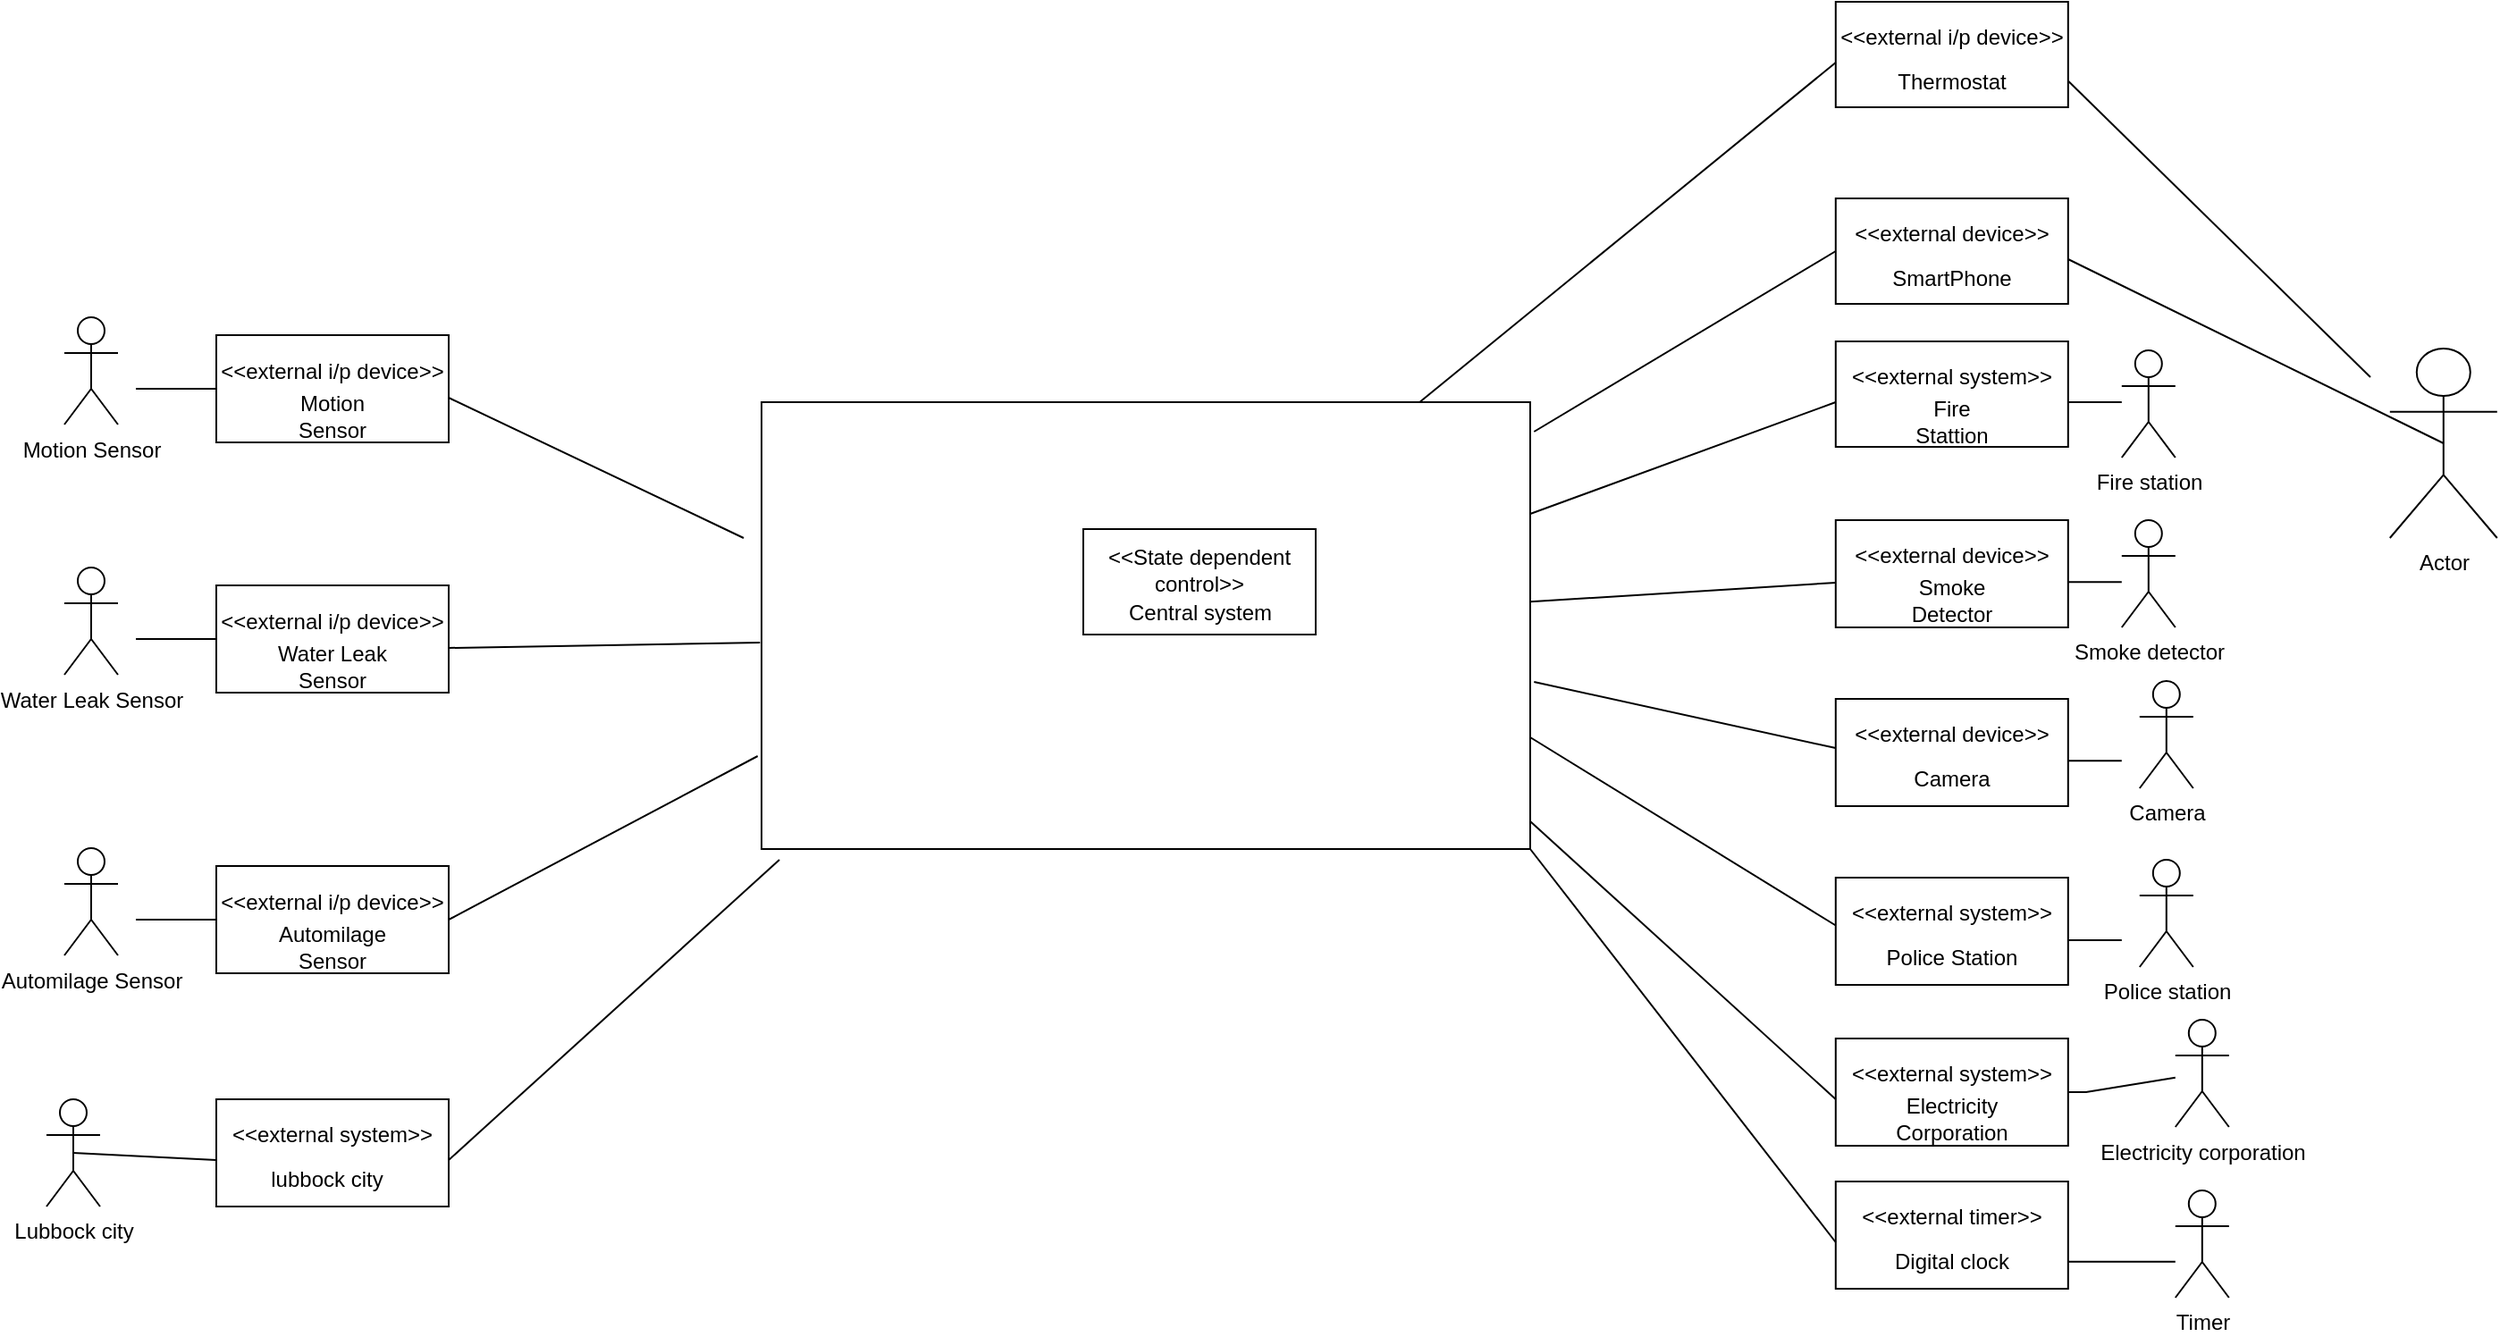 <mxfile version="17.4.0" type="github">
  <diagram id="queUSnzOFaTcNsG4NoB8" name="Page-1">
    <mxGraphModel dx="2049" dy="1721" grid="1" gridSize="10" guides="1" tooltips="1" connect="1" arrows="1" fold="1" page="1" pageScale="1" pageWidth="850" pageHeight="1100" math="0" shadow="0">
      <root>
        <mxCell id="0" />
        <mxCell id="1" parent="0" />
        <mxCell id="kgD6vg8KvZ7phLuvpiB6-6" value="Motion Sensor" style="shape=umlActor;verticalLabelPosition=bottom;verticalAlign=top;html=1;outlineConnect=0;" parent="1" vertex="1">
          <mxGeometry x="-230" y="96.5" width="30" height="60" as="geometry" />
        </mxCell>
        <mxCell id="kgD6vg8KvZ7phLuvpiB6-7" value="" style="endArrow=none;html=1;rounded=0;" parent="1" target="kgD6vg8KvZ7phLuvpiB6-8" edge="1">
          <mxGeometry width="50" height="50" relative="1" as="geometry">
            <mxPoint x="-190" y="136.5" as="sourcePoint" />
            <mxPoint x="-130" y="136.5" as="targetPoint" />
          </mxGeometry>
        </mxCell>
        <mxCell id="kgD6vg8KvZ7phLuvpiB6-8" value="" style="rounded=0;whiteSpace=wrap;html=1;" parent="1" vertex="1">
          <mxGeometry x="-145" y="106.5" width="130" height="60" as="geometry" />
        </mxCell>
        <mxCell id="kgD6vg8KvZ7phLuvpiB6-9" value="&amp;lt;&amp;lt;external i/p device&amp;gt;&amp;gt;" style="text;html=1;strokeColor=none;fillColor=none;align=center;verticalAlign=middle;whiteSpace=wrap;rounded=0;" parent="1" vertex="1">
          <mxGeometry x="-145" y="111.5" width="130" height="30" as="geometry" />
        </mxCell>
        <mxCell id="kgD6vg8KvZ7phLuvpiB6-10" value="Motion Sensor" style="text;html=1;strokeColor=none;fillColor=none;align=center;verticalAlign=middle;whiteSpace=wrap;rounded=0;" parent="1" vertex="1">
          <mxGeometry x="-110" y="136.5" width="60" height="30" as="geometry" />
        </mxCell>
        <mxCell id="kgD6vg8KvZ7phLuvpiB6-16" value="Water Leak Sensor" style="shape=umlActor;verticalLabelPosition=bottom;verticalAlign=top;html=1;outlineConnect=0;" parent="1" vertex="1">
          <mxGeometry x="-230" y="236.5" width="30" height="60" as="geometry" />
        </mxCell>
        <mxCell id="kgD6vg8KvZ7phLuvpiB6-17" value="" style="endArrow=none;html=1;rounded=0;" parent="1" target="kgD6vg8KvZ7phLuvpiB6-18" edge="1">
          <mxGeometry width="50" height="50" relative="1" as="geometry">
            <mxPoint x="-190" y="276.5" as="sourcePoint" />
            <mxPoint x="-130" y="276.5" as="targetPoint" />
          </mxGeometry>
        </mxCell>
        <mxCell id="kgD6vg8KvZ7phLuvpiB6-18" value="" style="rounded=0;whiteSpace=wrap;html=1;" parent="1" vertex="1">
          <mxGeometry x="-145" y="246.5" width="130" height="60" as="geometry" />
        </mxCell>
        <mxCell id="kgD6vg8KvZ7phLuvpiB6-19" value="&amp;lt;&amp;lt;external i/p device&amp;gt;&amp;gt;" style="text;html=1;strokeColor=none;fillColor=none;align=center;verticalAlign=middle;whiteSpace=wrap;rounded=0;" parent="1" vertex="1">
          <mxGeometry x="-145" y="251.5" width="130" height="30" as="geometry" />
        </mxCell>
        <mxCell id="kgD6vg8KvZ7phLuvpiB6-20" value="Water Leak Sensor" style="text;html=1;strokeColor=none;fillColor=none;align=center;verticalAlign=middle;whiteSpace=wrap;rounded=0;" parent="1" vertex="1">
          <mxGeometry x="-120" y="276.5" width="80" height="30" as="geometry" />
        </mxCell>
        <mxCell id="kgD6vg8KvZ7phLuvpiB6-21" value="Automilage Sensor" style="shape=umlActor;verticalLabelPosition=bottom;verticalAlign=top;html=1;outlineConnect=0;" parent="1" vertex="1">
          <mxGeometry x="-230" y="393.5" width="30" height="60" as="geometry" />
        </mxCell>
        <mxCell id="kgD6vg8KvZ7phLuvpiB6-22" value="" style="endArrow=none;html=1;rounded=0;" parent="1" target="kgD6vg8KvZ7phLuvpiB6-23" edge="1">
          <mxGeometry width="50" height="50" relative="1" as="geometry">
            <mxPoint x="-190" y="433.5" as="sourcePoint" />
            <mxPoint x="-130" y="433.5" as="targetPoint" />
          </mxGeometry>
        </mxCell>
        <mxCell id="kgD6vg8KvZ7phLuvpiB6-23" value="" style="rounded=0;whiteSpace=wrap;html=1;" parent="1" vertex="1">
          <mxGeometry x="-145" y="403.5" width="130" height="60" as="geometry" />
        </mxCell>
        <mxCell id="kgD6vg8KvZ7phLuvpiB6-24" value="&amp;lt;&amp;lt;external i/p device&amp;gt;&amp;gt;" style="text;html=1;strokeColor=none;fillColor=none;align=center;verticalAlign=middle;whiteSpace=wrap;rounded=0;" parent="1" vertex="1">
          <mxGeometry x="-145" y="408.5" width="130" height="30" as="geometry" />
        </mxCell>
        <mxCell id="kgD6vg8KvZ7phLuvpiB6-25" value="Automilage Sensor" style="text;html=1;strokeColor=none;fillColor=none;align=center;verticalAlign=middle;whiteSpace=wrap;rounded=0;" parent="1" vertex="1">
          <mxGeometry x="-120" y="433.5" width="80" height="30" as="geometry" />
        </mxCell>
        <mxCell id="kgD6vg8KvZ7phLuvpiB6-448" value="" style="rounded=0;whiteSpace=wrap;html=1;" parent="1" vertex="1">
          <mxGeometry x="160" y="144" width="430" height="250" as="geometry" />
        </mxCell>
        <mxCell id="kgD6vg8KvZ7phLuvpiB6-449" value="" style="rounded=0;whiteSpace=wrap;html=1;" parent="1" vertex="1">
          <mxGeometry x="760.9" y="110" width="130" height="59" as="geometry" />
        </mxCell>
        <mxCell id="kgD6vg8KvZ7phLuvpiB6-450" value="&amp;lt;&amp;lt;external system&amp;gt;&amp;gt;" style="text;html=1;strokeColor=none;fillColor=none;align=center;verticalAlign=middle;whiteSpace=wrap;rounded=0;" parent="1" vertex="1">
          <mxGeometry x="760.9" y="115" width="130" height="29" as="geometry" />
        </mxCell>
        <mxCell id="kgD6vg8KvZ7phLuvpiB6-451" value="Fire Stattion" style="text;html=1;strokeColor=none;fillColor=none;align=center;verticalAlign=middle;whiteSpace=wrap;rounded=0;" parent="1" vertex="1">
          <mxGeometry x="795.9" y="140" width="60" height="29" as="geometry" />
        </mxCell>
        <mxCell id="kgD6vg8KvZ7phLuvpiB6-452" value="" style="rounded=0;whiteSpace=wrap;html=1;" parent="1" vertex="1">
          <mxGeometry x="760.9" y="210" width="130" height="60" as="geometry" />
        </mxCell>
        <mxCell id="kgD6vg8KvZ7phLuvpiB6-453" value="&amp;lt;&amp;lt;external device&amp;gt;&amp;gt;" style="text;html=1;strokeColor=none;fillColor=none;align=center;verticalAlign=middle;whiteSpace=wrap;rounded=0;" parent="1" vertex="1">
          <mxGeometry x="760.9" y="215" width="130" height="30" as="geometry" />
        </mxCell>
        <mxCell id="kgD6vg8KvZ7phLuvpiB6-454" value="Smoke Detector" style="text;html=1;strokeColor=none;fillColor=none;align=center;verticalAlign=middle;whiteSpace=wrap;rounded=0;" parent="1" vertex="1">
          <mxGeometry x="795.9" y="240" width="60" height="30" as="geometry" />
        </mxCell>
        <mxCell id="kgD6vg8KvZ7phLuvpiB6-455" value="" style="rounded=0;whiteSpace=wrap;html=1;" parent="1" vertex="1">
          <mxGeometry x="760.9" y="310" width="130" height="60" as="geometry" />
        </mxCell>
        <mxCell id="kgD6vg8KvZ7phLuvpiB6-456" value="&amp;lt;&amp;lt;external device&amp;gt;&amp;gt;" style="text;html=1;strokeColor=none;fillColor=none;align=center;verticalAlign=middle;whiteSpace=wrap;rounded=0;" parent="1" vertex="1">
          <mxGeometry x="760.9" y="315" width="130" height="30" as="geometry" />
        </mxCell>
        <mxCell id="kgD6vg8KvZ7phLuvpiB6-457" value="Camera" style="text;html=1;strokeColor=none;fillColor=none;align=center;verticalAlign=middle;whiteSpace=wrap;rounded=0;" parent="1" vertex="1">
          <mxGeometry x="785.9" y="340" width="80" height="30" as="geometry" />
        </mxCell>
        <mxCell id="kgD6vg8KvZ7phLuvpiB6-458" value="" style="rounded=0;whiteSpace=wrap;html=1;" parent="1" vertex="1">
          <mxGeometry x="760.9" y="410" width="130" height="60" as="geometry" />
        </mxCell>
        <mxCell id="kgD6vg8KvZ7phLuvpiB6-460" value="Police Station" style="text;html=1;strokeColor=none;fillColor=none;align=center;verticalAlign=middle;whiteSpace=wrap;rounded=0;" parent="1" vertex="1">
          <mxGeometry x="785.9" y="440" width="80" height="30" as="geometry" />
        </mxCell>
        <mxCell id="kgD6vg8KvZ7phLuvpiB6-461" value="&amp;lt;&amp;lt;external system&amp;gt;&amp;gt;" style="text;html=1;strokeColor=none;fillColor=none;align=center;verticalAlign=middle;whiteSpace=wrap;rounded=0;" parent="1" vertex="1">
          <mxGeometry x="760.9" y="415" width="130" height="29" as="geometry" />
        </mxCell>
        <mxCell id="kgD6vg8KvZ7phLuvpiB6-462" value="" style="rounded=0;whiteSpace=wrap;html=1;" parent="1" vertex="1">
          <mxGeometry x="760.9" y="500" width="130" height="60" as="geometry" />
        </mxCell>
        <mxCell id="kgD6vg8KvZ7phLuvpiB6-463" value="Electricity Corporation" style="text;html=1;strokeColor=none;fillColor=none;align=center;verticalAlign=middle;whiteSpace=wrap;rounded=0;" parent="1" vertex="1">
          <mxGeometry x="785.9" y="530" width="80" height="30" as="geometry" />
        </mxCell>
        <mxCell id="kgD6vg8KvZ7phLuvpiB6-464" value="&amp;lt;&amp;lt;external system&amp;gt;&amp;gt;" style="text;html=1;strokeColor=none;fillColor=none;align=center;verticalAlign=middle;whiteSpace=wrap;rounded=0;" parent="1" vertex="1">
          <mxGeometry x="760.9" y="505" width="130" height="29" as="geometry" />
        </mxCell>
        <mxCell id="kgD6vg8KvZ7phLuvpiB6-465" value="" style="rounded=0;whiteSpace=wrap;html=1;" parent="1" vertex="1">
          <mxGeometry x="760.9" y="580" width="130" height="60" as="geometry" />
        </mxCell>
        <mxCell id="kgD6vg8KvZ7phLuvpiB6-466" value="Digital clock" style="text;html=1;strokeColor=none;fillColor=none;align=center;verticalAlign=middle;whiteSpace=wrap;rounded=0;" parent="1" vertex="1">
          <mxGeometry x="785.9" y="610" width="80" height="30" as="geometry" />
        </mxCell>
        <mxCell id="kgD6vg8KvZ7phLuvpiB6-467" value="&amp;lt;&amp;lt;external timer&amp;gt;&amp;gt;" style="text;html=1;strokeColor=none;fillColor=none;align=center;verticalAlign=middle;whiteSpace=wrap;rounded=0;" parent="1" vertex="1">
          <mxGeometry x="760.9" y="585" width="130" height="29" as="geometry" />
        </mxCell>
        <mxCell id="kgD6vg8KvZ7phLuvpiB6-469" value="" style="rounded=0;whiteSpace=wrap;html=1;" parent="1" vertex="1">
          <mxGeometry x="-145" y="534" width="130" height="60" as="geometry" />
        </mxCell>
        <mxCell id="kgD6vg8KvZ7phLuvpiB6-470" value="lubbock city" style="text;html=1;strokeColor=none;fillColor=none;align=center;verticalAlign=middle;whiteSpace=wrap;rounded=0;" parent="1" vertex="1">
          <mxGeometry x="-120" y="564" width="74.1" height="30" as="geometry" />
        </mxCell>
        <mxCell id="kgD6vg8KvZ7phLuvpiB6-471" value="&amp;lt;&amp;lt;external system&amp;gt;&amp;gt;" style="text;html=1;strokeColor=none;fillColor=none;align=center;verticalAlign=middle;whiteSpace=wrap;rounded=0;" parent="1" vertex="1">
          <mxGeometry x="-145" y="539" width="130" height="29" as="geometry" />
        </mxCell>
        <mxCell id="kgD6vg8KvZ7phLuvpiB6-473" value="" style="endArrow=none;html=1;rounded=0;entryX=1;entryY=1;entryDx=0;entryDy=0;" parent="1" target="kgD6vg8KvZ7phLuvpiB6-450" edge="1">
          <mxGeometry width="50" height="50" relative="1" as="geometry">
            <mxPoint x="920.9" y="144" as="sourcePoint" />
            <mxPoint x="560.9" y="220" as="targetPoint" />
          </mxGeometry>
        </mxCell>
        <mxCell id="kgD6vg8KvZ7phLuvpiB6-482" value="Fire station" style="shape=umlActor;verticalLabelPosition=bottom;verticalAlign=top;html=1;outlineConnect=0;" parent="1" vertex="1">
          <mxGeometry x="920.9" y="115" width="30" height="60" as="geometry" />
        </mxCell>
        <mxCell id="kgD6vg8KvZ7phLuvpiB6-483" value="Smoke detector" style="shape=umlActor;verticalLabelPosition=bottom;verticalAlign=top;html=1;outlineConnect=0;" parent="1" vertex="1">
          <mxGeometry x="920.9" y="210" width="30" height="60" as="geometry" />
        </mxCell>
        <mxCell id="kgD6vg8KvZ7phLuvpiB6-484" value="" style="endArrow=none;html=1;rounded=0;entryX=1;entryY=1;entryDx=0;entryDy=0;" parent="1" edge="1">
          <mxGeometry width="50" height="50" relative="1" as="geometry">
            <mxPoint x="920.9" y="244.65" as="sourcePoint" />
            <mxPoint x="890.9" y="244.65" as="targetPoint" />
            <Array as="points">
              <mxPoint x="900.9" y="244.65" />
            </Array>
          </mxGeometry>
        </mxCell>
        <mxCell id="kgD6vg8KvZ7phLuvpiB6-485" value="Electricity corporation" style="shape=umlActor;verticalLabelPosition=bottom;verticalAlign=top;html=1;outlineConnect=0;" parent="1" vertex="1">
          <mxGeometry x="950.9" y="489.5" width="30" height="60" as="geometry" />
        </mxCell>
        <mxCell id="kgD6vg8KvZ7phLuvpiB6-486" value="" style="endArrow=none;html=1;rounded=0;entryX=1;entryY=1;entryDx=0;entryDy=0;" parent="1" edge="1">
          <mxGeometry width="50" height="50" relative="1" as="geometry">
            <mxPoint x="920.9" y="344.65" as="sourcePoint" />
            <mxPoint x="890.9" y="344.65" as="targetPoint" />
            <Array as="points">
              <mxPoint x="900.9" y="344.65" />
            </Array>
          </mxGeometry>
        </mxCell>
        <mxCell id="kgD6vg8KvZ7phLuvpiB6-487" value="Camera" style="shape=umlActor;verticalLabelPosition=bottom;verticalAlign=top;html=1;outlineConnect=0;" parent="1" vertex="1">
          <mxGeometry x="930.9" y="300" width="30" height="60" as="geometry" />
        </mxCell>
        <mxCell id="kgD6vg8KvZ7phLuvpiB6-488" value="" style="endArrow=none;html=1;rounded=0;entryX=1;entryY=1;entryDx=0;entryDy=0;" parent="1" edge="1">
          <mxGeometry width="50" height="50" relative="1" as="geometry">
            <mxPoint x="920.9" y="445" as="sourcePoint" />
            <mxPoint x="890.9" y="445" as="targetPoint" />
            <Array as="points">
              <mxPoint x="900.9" y="445" />
            </Array>
          </mxGeometry>
        </mxCell>
        <mxCell id="kgD6vg8KvZ7phLuvpiB6-489" value="Police station" style="shape=umlActor;verticalLabelPosition=bottom;verticalAlign=top;html=1;outlineConnect=0;" parent="1" vertex="1">
          <mxGeometry x="930.9" y="400" width="30" height="60" as="geometry" />
        </mxCell>
        <mxCell id="kgD6vg8KvZ7phLuvpiB6-490" value="" style="endArrow=none;html=1;rounded=0;entryX=1;entryY=1;entryDx=0;entryDy=0;" parent="1" source="kgD6vg8KvZ7phLuvpiB6-485" edge="1">
          <mxGeometry width="50" height="50" relative="1" as="geometry">
            <mxPoint x="920.9" y="530" as="sourcePoint" />
            <mxPoint x="890.9" y="530" as="targetPoint" />
            <Array as="points">
              <mxPoint x="900.9" y="530" />
            </Array>
          </mxGeometry>
        </mxCell>
        <mxCell id="kgD6vg8KvZ7phLuvpiB6-491" value="Timer&lt;br&gt;" style="shape=umlActor;verticalLabelPosition=bottom;verticalAlign=top;html=1;outlineConnect=0;" parent="1" vertex="1">
          <mxGeometry x="950.9" y="585" width="30" height="60" as="geometry" />
        </mxCell>
        <mxCell id="kgD6vg8KvZ7phLuvpiB6-492" value="" style="endArrow=none;html=1;rounded=0;entryX=1;entryY=1;entryDx=0;entryDy=0;" parent="1" edge="1">
          <mxGeometry width="50" height="50" relative="1" as="geometry">
            <mxPoint x="950.9" y="624.82" as="sourcePoint" />
            <mxPoint x="890.9" y="624.82" as="targetPoint" />
            <Array as="points">
              <mxPoint x="900.9" y="624.82" />
            </Array>
          </mxGeometry>
        </mxCell>
        <mxCell id="kgD6vg8KvZ7phLuvpiB6-494" value="Lubbock city&lt;br&gt;" style="shape=umlActor;verticalLabelPosition=bottom;verticalAlign=top;html=1;outlineConnect=0;" parent="1" vertex="1">
          <mxGeometry x="-240" y="534" width="30" height="60" as="geometry" />
        </mxCell>
        <mxCell id="7Ufg1nvPIbCbdAw9HvlZ-1" value="" style="rounded=0;whiteSpace=wrap;html=1;" parent="1" vertex="1">
          <mxGeometry x="340" y="215" width="130" height="59" as="geometry" />
        </mxCell>
        <mxCell id="7Ufg1nvPIbCbdAw9HvlZ-2" value="&amp;lt;&amp;lt;State dependent control&amp;gt;&amp;gt;" style="text;html=1;strokeColor=none;fillColor=none;align=center;verticalAlign=middle;whiteSpace=wrap;rounded=0;" parent="1" vertex="1">
          <mxGeometry x="340" y="223" width="130" height="29" as="geometry" />
        </mxCell>
        <mxCell id="7Ufg1nvPIbCbdAw9HvlZ-3" value="Central system" style="text;html=1;strokeColor=none;fillColor=none;align=center;verticalAlign=middle;whiteSpace=wrap;rounded=0;" parent="1" vertex="1">
          <mxGeometry x="362.5" y="247" width="85" height="29" as="geometry" />
        </mxCell>
        <mxCell id="7Ufg1nvPIbCbdAw9HvlZ-4" value="" style="endArrow=none;html=1;rounded=0;entryX=0;entryY=1;entryDx=0;entryDy=0;exitX=1;exitY=0.25;exitDx=0;exitDy=0;" parent="1" source="kgD6vg8KvZ7phLuvpiB6-448" target="kgD6vg8KvZ7phLuvpiB6-450" edge="1">
          <mxGeometry width="50" height="50" relative="1" as="geometry">
            <mxPoint x="730.9" y="144" as="sourcePoint" />
            <mxPoint x="710.9" y="390" as="targetPoint" />
          </mxGeometry>
        </mxCell>
        <mxCell id="7Ufg1nvPIbCbdAw9HvlZ-5" value="" style="endArrow=none;html=1;rounded=0;entryX=0;entryY=1;entryDx=0;entryDy=0;" parent="1" source="kgD6vg8KvZ7phLuvpiB6-448" target="kgD6vg8KvZ7phLuvpiB6-453" edge="1">
          <mxGeometry width="50" height="50" relative="1" as="geometry">
            <mxPoint x="730.9" y="245" as="sourcePoint" />
            <mxPoint x="710.9" y="390" as="targetPoint" />
          </mxGeometry>
        </mxCell>
        <mxCell id="7Ufg1nvPIbCbdAw9HvlZ-6" value="" style="endArrow=none;html=1;rounded=0;entryX=0;entryY=0.75;entryDx=0;entryDy=0;exitX=1.005;exitY=0.626;exitDx=0;exitDy=0;exitPerimeter=0;" parent="1" source="kgD6vg8KvZ7phLuvpiB6-448" target="kgD6vg8KvZ7phLuvpiB6-456" edge="1">
          <mxGeometry width="50" height="50" relative="1" as="geometry">
            <mxPoint x="732.1" y="325.37" as="sourcePoint" />
            <mxPoint x="710.9" y="390" as="targetPoint" />
          </mxGeometry>
        </mxCell>
        <mxCell id="7Ufg1nvPIbCbdAw9HvlZ-7" value="" style="endArrow=none;html=1;rounded=0;entryX=0;entryY=0.75;entryDx=0;entryDy=0;exitX=1;exitY=0.75;exitDx=0;exitDy=0;" parent="1" source="kgD6vg8KvZ7phLuvpiB6-448" target="kgD6vg8KvZ7phLuvpiB6-461" edge="1">
          <mxGeometry width="50" height="50" relative="1" as="geometry">
            <mxPoint x="732.1" y="416.49" as="sourcePoint" />
            <mxPoint x="710.9" y="390" as="targetPoint" />
          </mxGeometry>
        </mxCell>
        <mxCell id="7Ufg1nvPIbCbdAw9HvlZ-8" value="" style="endArrow=none;html=1;rounded=0;entryX=0;entryY=1;entryDx=0;entryDy=0;exitX=1;exitY=0.938;exitDx=0;exitDy=0;exitPerimeter=0;" parent="1" source="kgD6vg8KvZ7phLuvpiB6-448" target="kgD6vg8KvZ7phLuvpiB6-464" edge="1">
          <mxGeometry width="50" height="50" relative="1" as="geometry">
            <mxPoint x="730.6" y="504.93" as="sourcePoint" />
            <mxPoint x="710.9" y="390" as="targetPoint" />
          </mxGeometry>
        </mxCell>
        <mxCell id="7Ufg1nvPIbCbdAw9HvlZ-12" value="" style="endArrow=none;html=1;rounded=0;entryX=0;entryY=1;entryDx=0;entryDy=0;exitX=1;exitY=1;exitDx=0;exitDy=0;" parent="1" source="kgD6vg8KvZ7phLuvpiB6-448" target="kgD6vg8KvZ7phLuvpiB6-467" edge="1">
          <mxGeometry width="50" height="50" relative="1" as="geometry">
            <mxPoint x="610" y="390" as="sourcePoint" />
            <mxPoint x="710.9" y="390" as="targetPoint" />
          </mxGeometry>
        </mxCell>
        <mxCell id="7Ufg1nvPIbCbdAw9HvlZ-13" value="" style="endArrow=none;html=1;rounded=0;entryX=1;entryY=1;entryDx=0;entryDy=0;" parent="1" target="kgD6vg8KvZ7phLuvpiB6-471" edge="1">
          <mxGeometry width="50" height="50" relative="1" as="geometry">
            <mxPoint x="170" y="400" as="sourcePoint" />
            <mxPoint x="710.9" y="390" as="targetPoint" />
          </mxGeometry>
        </mxCell>
        <mxCell id="7Ufg1nvPIbCbdAw9HvlZ-16" value="" style="endArrow=none;html=1;rounded=0;exitX=1;exitY=1;exitDx=0;exitDy=0;" parent="1" source="kgD6vg8KvZ7phLuvpiB6-9" edge="1">
          <mxGeometry width="50" height="50" relative="1" as="geometry">
            <mxPoint x="380" y="329.5" as="sourcePoint" />
            <mxPoint x="150" y="220" as="targetPoint" />
          </mxGeometry>
        </mxCell>
        <mxCell id="7Ufg1nvPIbCbdAw9HvlZ-17" value="" style="endArrow=none;html=1;rounded=0;exitX=1;exitY=1;exitDx=0;exitDy=0;entryX=-0.002;entryY=0.538;entryDx=0;entryDy=0;entryPerimeter=0;" parent="1" source="kgD6vg8KvZ7phLuvpiB6-19" target="kgD6vg8KvZ7phLuvpiB6-448" edge="1">
          <mxGeometry width="50" height="50" relative="1" as="geometry">
            <mxPoint x="380" y="329.5" as="sourcePoint" />
            <mxPoint x="160" y="273" as="targetPoint" />
          </mxGeometry>
        </mxCell>
        <mxCell id="7Ufg1nvPIbCbdAw9HvlZ-18" value="" style="endArrow=none;html=1;rounded=0;exitX=1;exitY=0.5;exitDx=0;exitDy=0;entryX=-0.005;entryY=0.792;entryDx=0;entryDy=0;entryPerimeter=0;" parent="1" source="kgD6vg8KvZ7phLuvpiB6-23" target="kgD6vg8KvZ7phLuvpiB6-448" edge="1">
          <mxGeometry width="50" height="50" relative="1" as="geometry">
            <mxPoint x="380" y="329.5" as="sourcePoint" />
            <mxPoint x="162.58" y="307.5" as="targetPoint" />
          </mxGeometry>
        </mxCell>
        <mxCell id="7Ufg1nvPIbCbdAw9HvlZ-19" value="" style="rounded=0;whiteSpace=wrap;html=1;" parent="1" vertex="1">
          <mxGeometry x="760.9" y="30" width="130" height="59" as="geometry" />
        </mxCell>
        <mxCell id="7Ufg1nvPIbCbdAw9HvlZ-20" value="&amp;lt;&amp;lt;external device&amp;gt;&amp;gt;" style="text;html=1;strokeColor=none;fillColor=none;align=center;verticalAlign=middle;whiteSpace=wrap;rounded=0;" parent="1" vertex="1">
          <mxGeometry x="760.9" y="35" width="130" height="29" as="geometry" />
        </mxCell>
        <mxCell id="7Ufg1nvPIbCbdAw9HvlZ-21" value="SmartPhone" style="text;html=1;strokeColor=none;fillColor=none;align=center;verticalAlign=middle;whiteSpace=wrap;rounded=0;" parent="1" vertex="1">
          <mxGeometry x="795.9" y="60" width="60" height="29" as="geometry" />
        </mxCell>
        <mxCell id="7Ufg1nvPIbCbdAw9HvlZ-22" value="" style="endArrow=none;html=1;rounded=0;entryX=0;entryY=0.5;entryDx=0;entryDy=0;exitX=1.005;exitY=0.066;exitDx=0;exitDy=0;exitPerimeter=0;" parent="1" source="kgD6vg8KvZ7phLuvpiB6-448" target="7Ufg1nvPIbCbdAw9HvlZ-19" edge="1">
          <mxGeometry width="50" height="50" relative="1" as="geometry">
            <mxPoint x="730.0" y="74.12" as="sourcePoint" />
            <mxPoint x="870.9" y="90" as="targetPoint" />
          </mxGeometry>
        </mxCell>
        <mxCell id="7Ufg1nvPIbCbdAw9HvlZ-23" value="Actor" style="shape=umlActor;verticalLabelPosition=bottom;verticalAlign=top;html=1;outlineConnect=0;" parent="1" vertex="1">
          <mxGeometry x="1070.9" y="114" width="60" height="106" as="geometry" />
        </mxCell>
        <mxCell id="7Ufg1nvPIbCbdAw9HvlZ-28" value="" style="endArrow=none;html=1;rounded=0;entryX=0.5;entryY=0.5;entryDx=0;entryDy=0;entryPerimeter=0;exitX=1;exitY=1;exitDx=0;exitDy=0;" parent="1" source="7Ufg1nvPIbCbdAw9HvlZ-20" target="7Ufg1nvPIbCbdAw9HvlZ-23" edge="1">
          <mxGeometry width="50" height="50" relative="1" as="geometry">
            <mxPoint x="840.9" y="400" as="sourcePoint" />
            <mxPoint x="890.9" y="350" as="targetPoint" />
          </mxGeometry>
        </mxCell>
        <mxCell id="H5mJ6lcZuWP5Hk-A59wW-1" value="" style="endArrow=none;html=1;rounded=0;entryX=0.5;entryY=0.5;entryDx=0;entryDy=0;entryPerimeter=0;exitX=0;exitY=1;exitDx=0;exitDy=0;" parent="1" source="kgD6vg8KvZ7phLuvpiB6-471" target="kgD6vg8KvZ7phLuvpiB6-494" edge="1">
          <mxGeometry width="50" height="50" relative="1" as="geometry">
            <mxPoint x="-335.9" y="294" as="sourcePoint" />
            <mxPoint x="-285.9" y="244" as="targetPoint" />
          </mxGeometry>
        </mxCell>
        <mxCell id="cVfnqsg5N_nS9RTVdz-K-56" value="" style="rounded=0;whiteSpace=wrap;html=1;" parent="1" vertex="1">
          <mxGeometry x="760.9" y="-80" width="130" height="59" as="geometry" />
        </mxCell>
        <mxCell id="cVfnqsg5N_nS9RTVdz-K-57" value="&amp;lt;&amp;lt;external i/p device&amp;gt;&amp;gt;" style="text;html=1;strokeColor=none;fillColor=none;align=center;verticalAlign=middle;whiteSpace=wrap;rounded=0;" parent="1" vertex="1">
          <mxGeometry x="760.9" y="-75" width="130" height="29" as="geometry" />
        </mxCell>
        <mxCell id="cVfnqsg5N_nS9RTVdz-K-58" value="Thermostat" style="text;html=1;strokeColor=none;fillColor=none;align=center;verticalAlign=middle;whiteSpace=wrap;rounded=0;" parent="1" vertex="1">
          <mxGeometry x="795.9" y="-50" width="60" height="29" as="geometry" />
        </mxCell>
        <mxCell id="cVfnqsg5N_nS9RTVdz-K-59" value="" style="endArrow=none;html=1;rounded=0;entryX=0;entryY=1;entryDx=0;entryDy=0;" parent="1" source="kgD6vg8KvZ7phLuvpiB6-448" target="cVfnqsg5N_nS9RTVdz-K-57" edge="1">
          <mxGeometry width="50" height="50" relative="1" as="geometry">
            <mxPoint x="620" y="130" as="sourcePoint" />
            <mxPoint x="510" y="220" as="targetPoint" />
          </mxGeometry>
        </mxCell>
        <mxCell id="cVfnqsg5N_nS9RTVdz-K-60" value="" style="endArrow=none;html=1;rounded=0;entryX=1;entryY=0.75;entryDx=0;entryDy=0;" parent="1" target="cVfnqsg5N_nS9RTVdz-K-56" edge="1">
          <mxGeometry width="50" height="50" relative="1" as="geometry">
            <mxPoint x="1060" y="130" as="sourcePoint" />
            <mxPoint x="510" y="220" as="targetPoint" />
          </mxGeometry>
        </mxCell>
      </root>
    </mxGraphModel>
  </diagram>
</mxfile>
